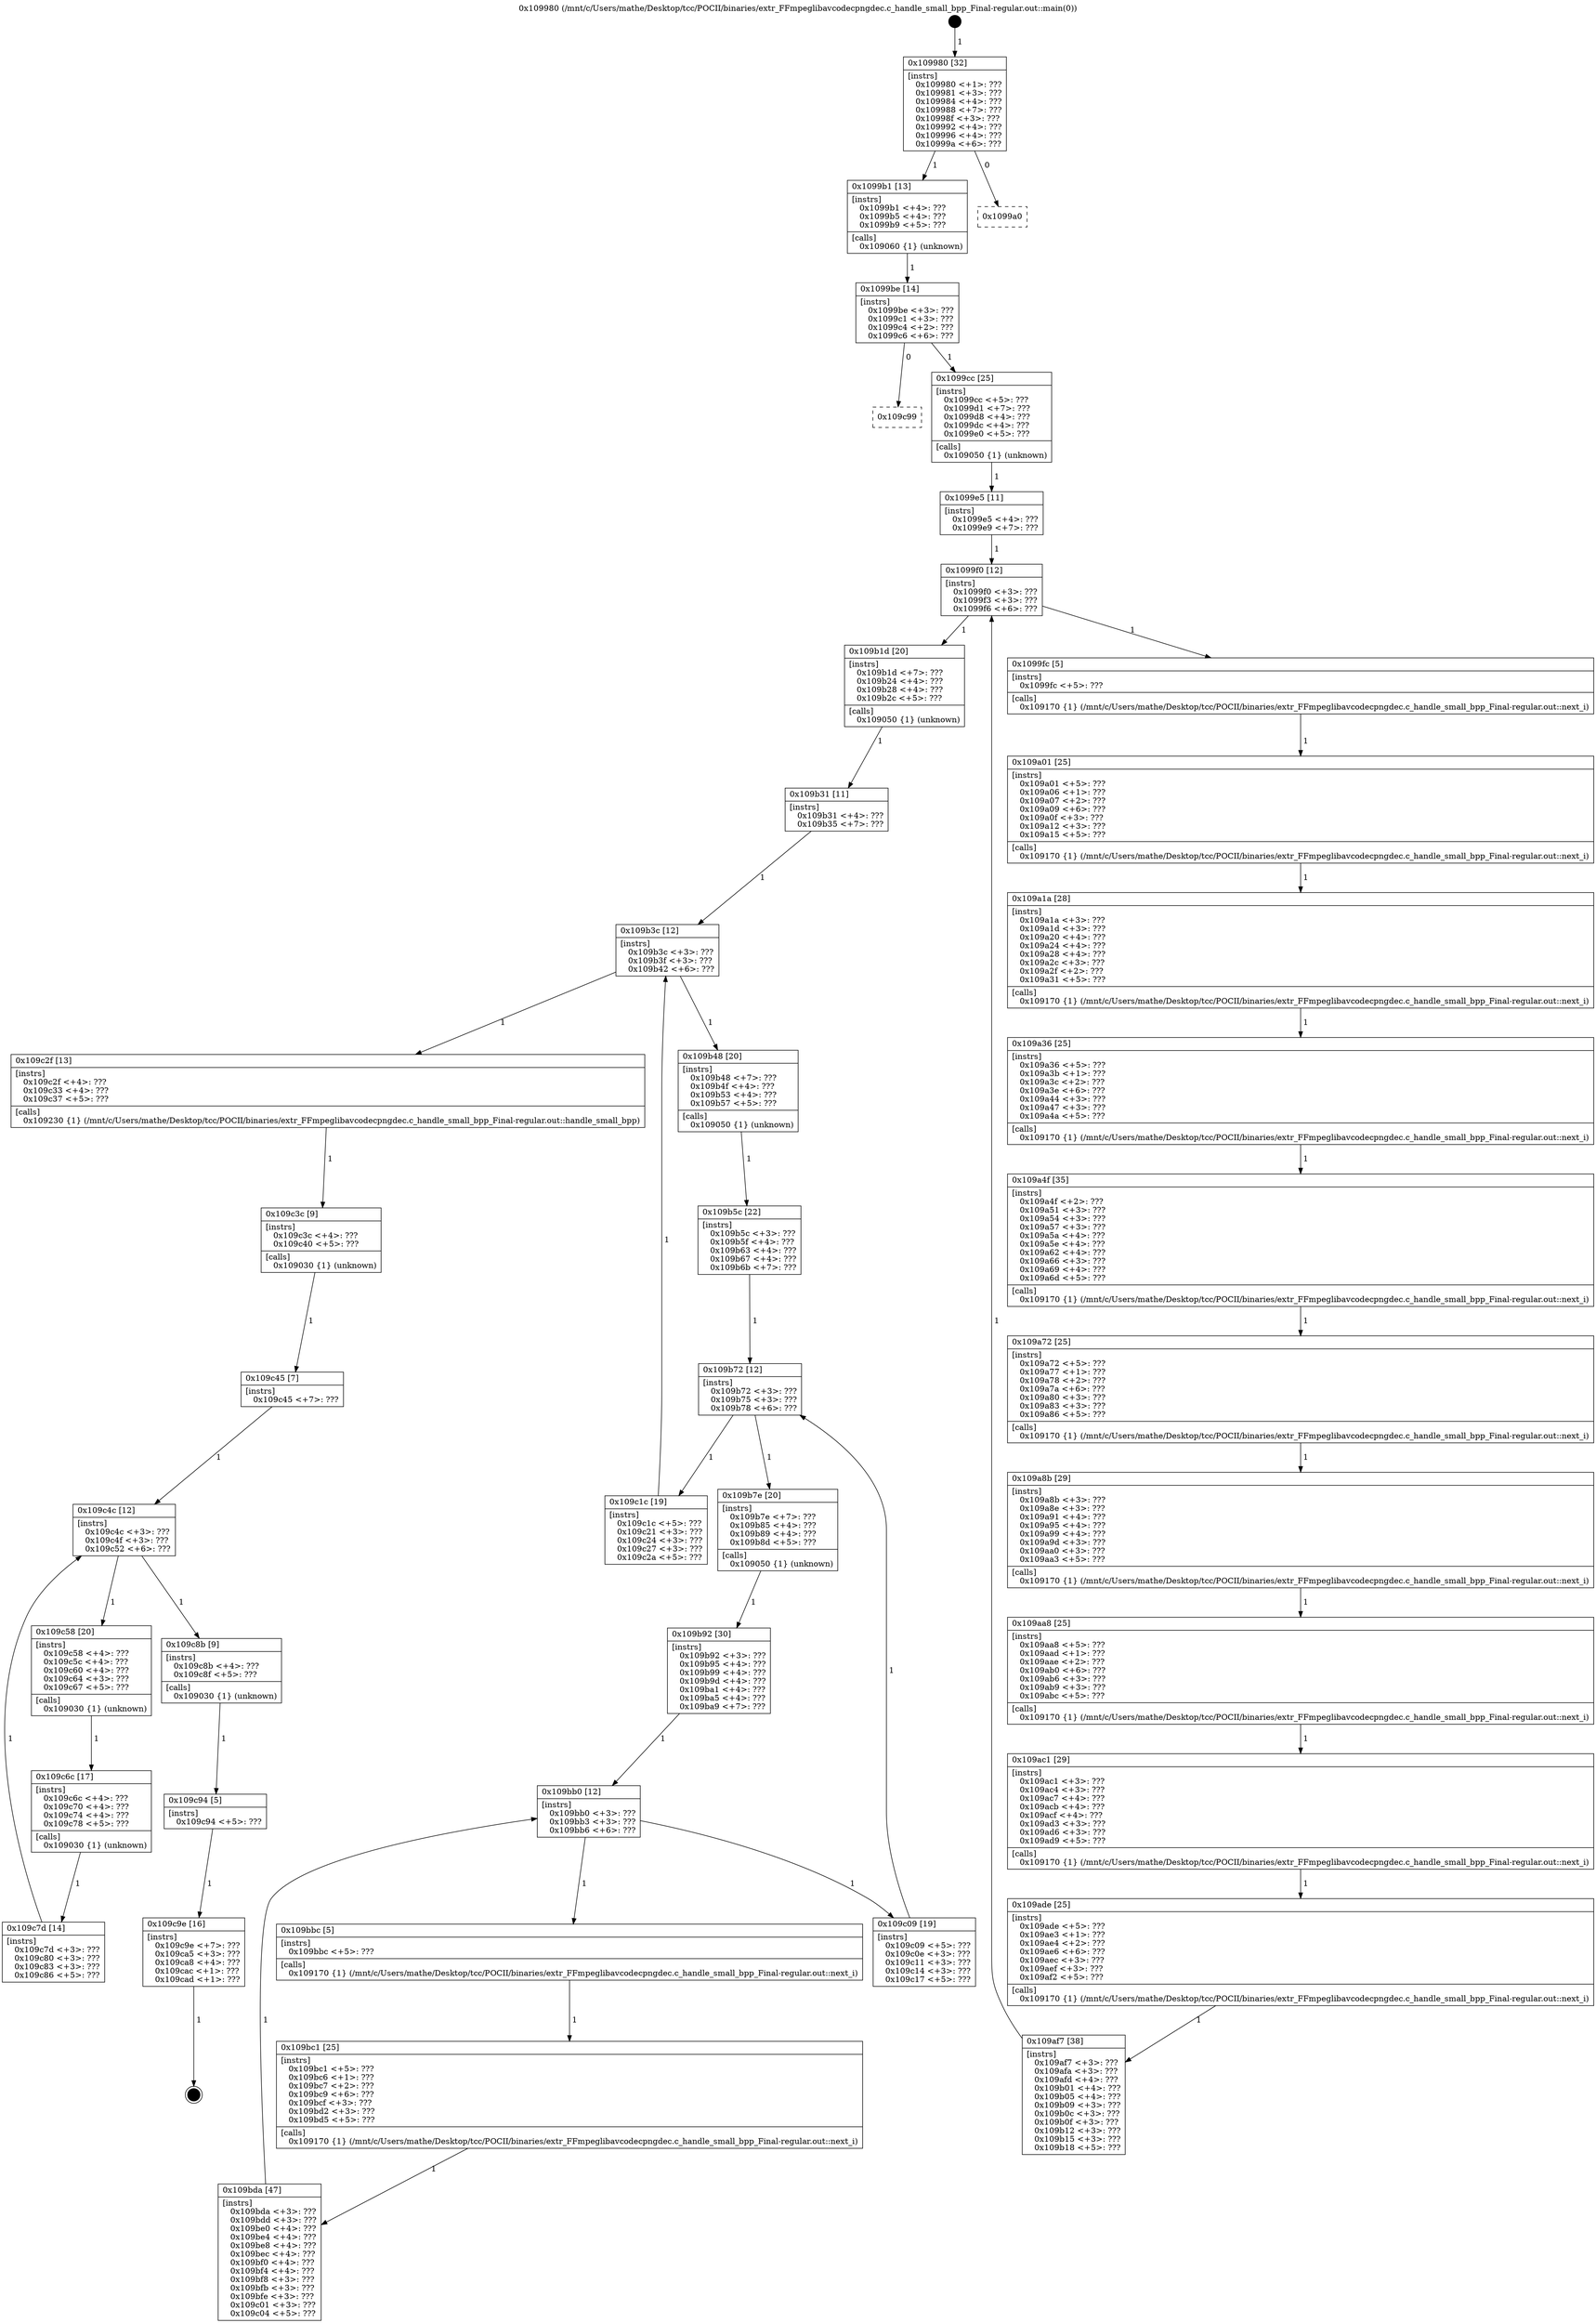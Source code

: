 digraph "0x109980" {
  label = "0x109980 (/mnt/c/Users/mathe/Desktop/tcc/POCII/binaries/extr_FFmpeglibavcodecpngdec.c_handle_small_bpp_Final-regular.out::main(0))"
  labelloc = "t"
  node[shape=record]

  Entry [label="",width=0.3,height=0.3,shape=circle,fillcolor=black,style=filled]
  "0x109980" [label="{
     0x109980 [32]\l
     | [instrs]\l
     &nbsp;&nbsp;0x109980 \<+1\>: ???\l
     &nbsp;&nbsp;0x109981 \<+3\>: ???\l
     &nbsp;&nbsp;0x109984 \<+4\>: ???\l
     &nbsp;&nbsp;0x109988 \<+7\>: ???\l
     &nbsp;&nbsp;0x10998f \<+3\>: ???\l
     &nbsp;&nbsp;0x109992 \<+4\>: ???\l
     &nbsp;&nbsp;0x109996 \<+4\>: ???\l
     &nbsp;&nbsp;0x10999a \<+6\>: ???\l
  }"]
  "0x1099b1" [label="{
     0x1099b1 [13]\l
     | [instrs]\l
     &nbsp;&nbsp;0x1099b1 \<+4\>: ???\l
     &nbsp;&nbsp;0x1099b5 \<+4\>: ???\l
     &nbsp;&nbsp;0x1099b9 \<+5\>: ???\l
     | [calls]\l
     &nbsp;&nbsp;0x109060 \{1\} (unknown)\l
  }"]
  "0x1099a0" [label="{
     0x1099a0\l
  }", style=dashed]
  "0x1099be" [label="{
     0x1099be [14]\l
     | [instrs]\l
     &nbsp;&nbsp;0x1099be \<+3\>: ???\l
     &nbsp;&nbsp;0x1099c1 \<+3\>: ???\l
     &nbsp;&nbsp;0x1099c4 \<+2\>: ???\l
     &nbsp;&nbsp;0x1099c6 \<+6\>: ???\l
  }"]
  "0x109c99" [label="{
     0x109c99\l
  }", style=dashed]
  "0x1099cc" [label="{
     0x1099cc [25]\l
     | [instrs]\l
     &nbsp;&nbsp;0x1099cc \<+5\>: ???\l
     &nbsp;&nbsp;0x1099d1 \<+7\>: ???\l
     &nbsp;&nbsp;0x1099d8 \<+4\>: ???\l
     &nbsp;&nbsp;0x1099dc \<+4\>: ???\l
     &nbsp;&nbsp;0x1099e0 \<+5\>: ???\l
     | [calls]\l
     &nbsp;&nbsp;0x109050 \{1\} (unknown)\l
  }"]
  Exit [label="",width=0.3,height=0.3,shape=circle,fillcolor=black,style=filled,peripheries=2]
  "0x1099f0" [label="{
     0x1099f0 [12]\l
     | [instrs]\l
     &nbsp;&nbsp;0x1099f0 \<+3\>: ???\l
     &nbsp;&nbsp;0x1099f3 \<+3\>: ???\l
     &nbsp;&nbsp;0x1099f6 \<+6\>: ???\l
  }"]
  "0x109b1d" [label="{
     0x109b1d [20]\l
     | [instrs]\l
     &nbsp;&nbsp;0x109b1d \<+7\>: ???\l
     &nbsp;&nbsp;0x109b24 \<+4\>: ???\l
     &nbsp;&nbsp;0x109b28 \<+4\>: ???\l
     &nbsp;&nbsp;0x109b2c \<+5\>: ???\l
     | [calls]\l
     &nbsp;&nbsp;0x109050 \{1\} (unknown)\l
  }"]
  "0x1099fc" [label="{
     0x1099fc [5]\l
     | [instrs]\l
     &nbsp;&nbsp;0x1099fc \<+5\>: ???\l
     | [calls]\l
     &nbsp;&nbsp;0x109170 \{1\} (/mnt/c/Users/mathe/Desktop/tcc/POCII/binaries/extr_FFmpeglibavcodecpngdec.c_handle_small_bpp_Final-regular.out::next_i)\l
  }"]
  "0x109a01" [label="{
     0x109a01 [25]\l
     | [instrs]\l
     &nbsp;&nbsp;0x109a01 \<+5\>: ???\l
     &nbsp;&nbsp;0x109a06 \<+1\>: ???\l
     &nbsp;&nbsp;0x109a07 \<+2\>: ???\l
     &nbsp;&nbsp;0x109a09 \<+6\>: ???\l
     &nbsp;&nbsp;0x109a0f \<+3\>: ???\l
     &nbsp;&nbsp;0x109a12 \<+3\>: ???\l
     &nbsp;&nbsp;0x109a15 \<+5\>: ???\l
     | [calls]\l
     &nbsp;&nbsp;0x109170 \{1\} (/mnt/c/Users/mathe/Desktop/tcc/POCII/binaries/extr_FFmpeglibavcodecpngdec.c_handle_small_bpp_Final-regular.out::next_i)\l
  }"]
  "0x109a1a" [label="{
     0x109a1a [28]\l
     | [instrs]\l
     &nbsp;&nbsp;0x109a1a \<+3\>: ???\l
     &nbsp;&nbsp;0x109a1d \<+3\>: ???\l
     &nbsp;&nbsp;0x109a20 \<+4\>: ???\l
     &nbsp;&nbsp;0x109a24 \<+4\>: ???\l
     &nbsp;&nbsp;0x109a28 \<+4\>: ???\l
     &nbsp;&nbsp;0x109a2c \<+3\>: ???\l
     &nbsp;&nbsp;0x109a2f \<+2\>: ???\l
     &nbsp;&nbsp;0x109a31 \<+5\>: ???\l
     | [calls]\l
     &nbsp;&nbsp;0x109170 \{1\} (/mnt/c/Users/mathe/Desktop/tcc/POCII/binaries/extr_FFmpeglibavcodecpngdec.c_handle_small_bpp_Final-regular.out::next_i)\l
  }"]
  "0x109a36" [label="{
     0x109a36 [25]\l
     | [instrs]\l
     &nbsp;&nbsp;0x109a36 \<+5\>: ???\l
     &nbsp;&nbsp;0x109a3b \<+1\>: ???\l
     &nbsp;&nbsp;0x109a3c \<+2\>: ???\l
     &nbsp;&nbsp;0x109a3e \<+6\>: ???\l
     &nbsp;&nbsp;0x109a44 \<+3\>: ???\l
     &nbsp;&nbsp;0x109a47 \<+3\>: ???\l
     &nbsp;&nbsp;0x109a4a \<+5\>: ???\l
     | [calls]\l
     &nbsp;&nbsp;0x109170 \{1\} (/mnt/c/Users/mathe/Desktop/tcc/POCII/binaries/extr_FFmpeglibavcodecpngdec.c_handle_small_bpp_Final-regular.out::next_i)\l
  }"]
  "0x109a4f" [label="{
     0x109a4f [35]\l
     | [instrs]\l
     &nbsp;&nbsp;0x109a4f \<+2\>: ???\l
     &nbsp;&nbsp;0x109a51 \<+3\>: ???\l
     &nbsp;&nbsp;0x109a54 \<+3\>: ???\l
     &nbsp;&nbsp;0x109a57 \<+3\>: ???\l
     &nbsp;&nbsp;0x109a5a \<+4\>: ???\l
     &nbsp;&nbsp;0x109a5e \<+4\>: ???\l
     &nbsp;&nbsp;0x109a62 \<+4\>: ???\l
     &nbsp;&nbsp;0x109a66 \<+3\>: ???\l
     &nbsp;&nbsp;0x109a69 \<+4\>: ???\l
     &nbsp;&nbsp;0x109a6d \<+5\>: ???\l
     | [calls]\l
     &nbsp;&nbsp;0x109170 \{1\} (/mnt/c/Users/mathe/Desktop/tcc/POCII/binaries/extr_FFmpeglibavcodecpngdec.c_handle_small_bpp_Final-regular.out::next_i)\l
  }"]
  "0x109a72" [label="{
     0x109a72 [25]\l
     | [instrs]\l
     &nbsp;&nbsp;0x109a72 \<+5\>: ???\l
     &nbsp;&nbsp;0x109a77 \<+1\>: ???\l
     &nbsp;&nbsp;0x109a78 \<+2\>: ???\l
     &nbsp;&nbsp;0x109a7a \<+6\>: ???\l
     &nbsp;&nbsp;0x109a80 \<+3\>: ???\l
     &nbsp;&nbsp;0x109a83 \<+3\>: ???\l
     &nbsp;&nbsp;0x109a86 \<+5\>: ???\l
     | [calls]\l
     &nbsp;&nbsp;0x109170 \{1\} (/mnt/c/Users/mathe/Desktop/tcc/POCII/binaries/extr_FFmpeglibavcodecpngdec.c_handle_small_bpp_Final-regular.out::next_i)\l
  }"]
  "0x109a8b" [label="{
     0x109a8b [29]\l
     | [instrs]\l
     &nbsp;&nbsp;0x109a8b \<+3\>: ???\l
     &nbsp;&nbsp;0x109a8e \<+3\>: ???\l
     &nbsp;&nbsp;0x109a91 \<+4\>: ???\l
     &nbsp;&nbsp;0x109a95 \<+4\>: ???\l
     &nbsp;&nbsp;0x109a99 \<+4\>: ???\l
     &nbsp;&nbsp;0x109a9d \<+3\>: ???\l
     &nbsp;&nbsp;0x109aa0 \<+3\>: ???\l
     &nbsp;&nbsp;0x109aa3 \<+5\>: ???\l
     | [calls]\l
     &nbsp;&nbsp;0x109170 \{1\} (/mnt/c/Users/mathe/Desktop/tcc/POCII/binaries/extr_FFmpeglibavcodecpngdec.c_handle_small_bpp_Final-regular.out::next_i)\l
  }"]
  "0x109aa8" [label="{
     0x109aa8 [25]\l
     | [instrs]\l
     &nbsp;&nbsp;0x109aa8 \<+5\>: ???\l
     &nbsp;&nbsp;0x109aad \<+1\>: ???\l
     &nbsp;&nbsp;0x109aae \<+2\>: ???\l
     &nbsp;&nbsp;0x109ab0 \<+6\>: ???\l
     &nbsp;&nbsp;0x109ab6 \<+3\>: ???\l
     &nbsp;&nbsp;0x109ab9 \<+3\>: ???\l
     &nbsp;&nbsp;0x109abc \<+5\>: ???\l
     | [calls]\l
     &nbsp;&nbsp;0x109170 \{1\} (/mnt/c/Users/mathe/Desktop/tcc/POCII/binaries/extr_FFmpeglibavcodecpngdec.c_handle_small_bpp_Final-regular.out::next_i)\l
  }"]
  "0x109ac1" [label="{
     0x109ac1 [29]\l
     | [instrs]\l
     &nbsp;&nbsp;0x109ac1 \<+3\>: ???\l
     &nbsp;&nbsp;0x109ac4 \<+3\>: ???\l
     &nbsp;&nbsp;0x109ac7 \<+4\>: ???\l
     &nbsp;&nbsp;0x109acb \<+4\>: ???\l
     &nbsp;&nbsp;0x109acf \<+4\>: ???\l
     &nbsp;&nbsp;0x109ad3 \<+3\>: ???\l
     &nbsp;&nbsp;0x109ad6 \<+3\>: ???\l
     &nbsp;&nbsp;0x109ad9 \<+5\>: ???\l
     | [calls]\l
     &nbsp;&nbsp;0x109170 \{1\} (/mnt/c/Users/mathe/Desktop/tcc/POCII/binaries/extr_FFmpeglibavcodecpngdec.c_handle_small_bpp_Final-regular.out::next_i)\l
  }"]
  "0x109ade" [label="{
     0x109ade [25]\l
     | [instrs]\l
     &nbsp;&nbsp;0x109ade \<+5\>: ???\l
     &nbsp;&nbsp;0x109ae3 \<+1\>: ???\l
     &nbsp;&nbsp;0x109ae4 \<+2\>: ???\l
     &nbsp;&nbsp;0x109ae6 \<+6\>: ???\l
     &nbsp;&nbsp;0x109aec \<+3\>: ???\l
     &nbsp;&nbsp;0x109aef \<+3\>: ???\l
     &nbsp;&nbsp;0x109af2 \<+5\>: ???\l
     | [calls]\l
     &nbsp;&nbsp;0x109170 \{1\} (/mnt/c/Users/mathe/Desktop/tcc/POCII/binaries/extr_FFmpeglibavcodecpngdec.c_handle_small_bpp_Final-regular.out::next_i)\l
  }"]
  "0x109af7" [label="{
     0x109af7 [38]\l
     | [instrs]\l
     &nbsp;&nbsp;0x109af7 \<+3\>: ???\l
     &nbsp;&nbsp;0x109afa \<+3\>: ???\l
     &nbsp;&nbsp;0x109afd \<+4\>: ???\l
     &nbsp;&nbsp;0x109b01 \<+4\>: ???\l
     &nbsp;&nbsp;0x109b05 \<+4\>: ???\l
     &nbsp;&nbsp;0x109b09 \<+3\>: ???\l
     &nbsp;&nbsp;0x109b0c \<+3\>: ???\l
     &nbsp;&nbsp;0x109b0f \<+3\>: ???\l
     &nbsp;&nbsp;0x109b12 \<+3\>: ???\l
     &nbsp;&nbsp;0x109b15 \<+3\>: ???\l
     &nbsp;&nbsp;0x109b18 \<+5\>: ???\l
  }"]
  "0x1099e5" [label="{
     0x1099e5 [11]\l
     | [instrs]\l
     &nbsp;&nbsp;0x1099e5 \<+4\>: ???\l
     &nbsp;&nbsp;0x1099e9 \<+7\>: ???\l
  }"]
  "0x109b3c" [label="{
     0x109b3c [12]\l
     | [instrs]\l
     &nbsp;&nbsp;0x109b3c \<+3\>: ???\l
     &nbsp;&nbsp;0x109b3f \<+3\>: ???\l
     &nbsp;&nbsp;0x109b42 \<+6\>: ???\l
  }"]
  "0x109c2f" [label="{
     0x109c2f [13]\l
     | [instrs]\l
     &nbsp;&nbsp;0x109c2f \<+4\>: ???\l
     &nbsp;&nbsp;0x109c33 \<+4\>: ???\l
     &nbsp;&nbsp;0x109c37 \<+5\>: ???\l
     | [calls]\l
     &nbsp;&nbsp;0x109230 \{1\} (/mnt/c/Users/mathe/Desktop/tcc/POCII/binaries/extr_FFmpeglibavcodecpngdec.c_handle_small_bpp_Final-regular.out::handle_small_bpp)\l
  }"]
  "0x109b48" [label="{
     0x109b48 [20]\l
     | [instrs]\l
     &nbsp;&nbsp;0x109b48 \<+7\>: ???\l
     &nbsp;&nbsp;0x109b4f \<+4\>: ???\l
     &nbsp;&nbsp;0x109b53 \<+4\>: ???\l
     &nbsp;&nbsp;0x109b57 \<+5\>: ???\l
     | [calls]\l
     &nbsp;&nbsp;0x109050 \{1\} (unknown)\l
  }"]
  "0x109b72" [label="{
     0x109b72 [12]\l
     | [instrs]\l
     &nbsp;&nbsp;0x109b72 \<+3\>: ???\l
     &nbsp;&nbsp;0x109b75 \<+3\>: ???\l
     &nbsp;&nbsp;0x109b78 \<+6\>: ???\l
  }"]
  "0x109c1c" [label="{
     0x109c1c [19]\l
     | [instrs]\l
     &nbsp;&nbsp;0x109c1c \<+5\>: ???\l
     &nbsp;&nbsp;0x109c21 \<+3\>: ???\l
     &nbsp;&nbsp;0x109c24 \<+3\>: ???\l
     &nbsp;&nbsp;0x109c27 \<+3\>: ???\l
     &nbsp;&nbsp;0x109c2a \<+5\>: ???\l
  }"]
  "0x109b7e" [label="{
     0x109b7e [20]\l
     | [instrs]\l
     &nbsp;&nbsp;0x109b7e \<+7\>: ???\l
     &nbsp;&nbsp;0x109b85 \<+4\>: ???\l
     &nbsp;&nbsp;0x109b89 \<+4\>: ???\l
     &nbsp;&nbsp;0x109b8d \<+5\>: ???\l
     | [calls]\l
     &nbsp;&nbsp;0x109050 \{1\} (unknown)\l
  }"]
  "0x109bb0" [label="{
     0x109bb0 [12]\l
     | [instrs]\l
     &nbsp;&nbsp;0x109bb0 \<+3\>: ???\l
     &nbsp;&nbsp;0x109bb3 \<+3\>: ???\l
     &nbsp;&nbsp;0x109bb6 \<+6\>: ???\l
  }"]
  "0x109c09" [label="{
     0x109c09 [19]\l
     | [instrs]\l
     &nbsp;&nbsp;0x109c09 \<+5\>: ???\l
     &nbsp;&nbsp;0x109c0e \<+3\>: ???\l
     &nbsp;&nbsp;0x109c11 \<+3\>: ???\l
     &nbsp;&nbsp;0x109c14 \<+3\>: ???\l
     &nbsp;&nbsp;0x109c17 \<+5\>: ???\l
  }"]
  "0x109bbc" [label="{
     0x109bbc [5]\l
     | [instrs]\l
     &nbsp;&nbsp;0x109bbc \<+5\>: ???\l
     | [calls]\l
     &nbsp;&nbsp;0x109170 \{1\} (/mnt/c/Users/mathe/Desktop/tcc/POCII/binaries/extr_FFmpeglibavcodecpngdec.c_handle_small_bpp_Final-regular.out::next_i)\l
  }"]
  "0x109bc1" [label="{
     0x109bc1 [25]\l
     | [instrs]\l
     &nbsp;&nbsp;0x109bc1 \<+5\>: ???\l
     &nbsp;&nbsp;0x109bc6 \<+1\>: ???\l
     &nbsp;&nbsp;0x109bc7 \<+2\>: ???\l
     &nbsp;&nbsp;0x109bc9 \<+6\>: ???\l
     &nbsp;&nbsp;0x109bcf \<+3\>: ???\l
     &nbsp;&nbsp;0x109bd2 \<+3\>: ???\l
     &nbsp;&nbsp;0x109bd5 \<+5\>: ???\l
     | [calls]\l
     &nbsp;&nbsp;0x109170 \{1\} (/mnt/c/Users/mathe/Desktop/tcc/POCII/binaries/extr_FFmpeglibavcodecpngdec.c_handle_small_bpp_Final-regular.out::next_i)\l
  }"]
  "0x109bda" [label="{
     0x109bda [47]\l
     | [instrs]\l
     &nbsp;&nbsp;0x109bda \<+3\>: ???\l
     &nbsp;&nbsp;0x109bdd \<+3\>: ???\l
     &nbsp;&nbsp;0x109be0 \<+4\>: ???\l
     &nbsp;&nbsp;0x109be4 \<+4\>: ???\l
     &nbsp;&nbsp;0x109be8 \<+4\>: ???\l
     &nbsp;&nbsp;0x109bec \<+4\>: ???\l
     &nbsp;&nbsp;0x109bf0 \<+4\>: ???\l
     &nbsp;&nbsp;0x109bf4 \<+4\>: ???\l
     &nbsp;&nbsp;0x109bf8 \<+3\>: ???\l
     &nbsp;&nbsp;0x109bfb \<+3\>: ???\l
     &nbsp;&nbsp;0x109bfe \<+3\>: ???\l
     &nbsp;&nbsp;0x109c01 \<+3\>: ???\l
     &nbsp;&nbsp;0x109c04 \<+5\>: ???\l
  }"]
  "0x109b92" [label="{
     0x109b92 [30]\l
     | [instrs]\l
     &nbsp;&nbsp;0x109b92 \<+3\>: ???\l
     &nbsp;&nbsp;0x109b95 \<+4\>: ???\l
     &nbsp;&nbsp;0x109b99 \<+4\>: ???\l
     &nbsp;&nbsp;0x109b9d \<+4\>: ???\l
     &nbsp;&nbsp;0x109ba1 \<+4\>: ???\l
     &nbsp;&nbsp;0x109ba5 \<+4\>: ???\l
     &nbsp;&nbsp;0x109ba9 \<+7\>: ???\l
  }"]
  "0x109c9e" [label="{
     0x109c9e [16]\l
     | [instrs]\l
     &nbsp;&nbsp;0x109c9e \<+7\>: ???\l
     &nbsp;&nbsp;0x109ca5 \<+3\>: ???\l
     &nbsp;&nbsp;0x109ca8 \<+4\>: ???\l
     &nbsp;&nbsp;0x109cac \<+1\>: ???\l
     &nbsp;&nbsp;0x109cad \<+1\>: ???\l
  }"]
  "0x109b5c" [label="{
     0x109b5c [22]\l
     | [instrs]\l
     &nbsp;&nbsp;0x109b5c \<+3\>: ???\l
     &nbsp;&nbsp;0x109b5f \<+4\>: ???\l
     &nbsp;&nbsp;0x109b63 \<+4\>: ???\l
     &nbsp;&nbsp;0x109b67 \<+4\>: ???\l
     &nbsp;&nbsp;0x109b6b \<+7\>: ???\l
  }"]
  "0x109c94" [label="{
     0x109c94 [5]\l
     | [instrs]\l
     &nbsp;&nbsp;0x109c94 \<+5\>: ???\l
  }"]
  "0x109b31" [label="{
     0x109b31 [11]\l
     | [instrs]\l
     &nbsp;&nbsp;0x109b31 \<+4\>: ???\l
     &nbsp;&nbsp;0x109b35 \<+7\>: ???\l
  }"]
  "0x109c3c" [label="{
     0x109c3c [9]\l
     | [instrs]\l
     &nbsp;&nbsp;0x109c3c \<+4\>: ???\l
     &nbsp;&nbsp;0x109c40 \<+5\>: ???\l
     | [calls]\l
     &nbsp;&nbsp;0x109030 \{1\} (unknown)\l
  }"]
  "0x109c4c" [label="{
     0x109c4c [12]\l
     | [instrs]\l
     &nbsp;&nbsp;0x109c4c \<+3\>: ???\l
     &nbsp;&nbsp;0x109c4f \<+3\>: ???\l
     &nbsp;&nbsp;0x109c52 \<+6\>: ???\l
  }"]
  "0x109c8b" [label="{
     0x109c8b [9]\l
     | [instrs]\l
     &nbsp;&nbsp;0x109c8b \<+4\>: ???\l
     &nbsp;&nbsp;0x109c8f \<+5\>: ???\l
     | [calls]\l
     &nbsp;&nbsp;0x109030 \{1\} (unknown)\l
  }"]
  "0x109c58" [label="{
     0x109c58 [20]\l
     | [instrs]\l
     &nbsp;&nbsp;0x109c58 \<+4\>: ???\l
     &nbsp;&nbsp;0x109c5c \<+4\>: ???\l
     &nbsp;&nbsp;0x109c60 \<+4\>: ???\l
     &nbsp;&nbsp;0x109c64 \<+3\>: ???\l
     &nbsp;&nbsp;0x109c67 \<+5\>: ???\l
     | [calls]\l
     &nbsp;&nbsp;0x109030 \{1\} (unknown)\l
  }"]
  "0x109c6c" [label="{
     0x109c6c [17]\l
     | [instrs]\l
     &nbsp;&nbsp;0x109c6c \<+4\>: ???\l
     &nbsp;&nbsp;0x109c70 \<+4\>: ???\l
     &nbsp;&nbsp;0x109c74 \<+4\>: ???\l
     &nbsp;&nbsp;0x109c78 \<+5\>: ???\l
     | [calls]\l
     &nbsp;&nbsp;0x109030 \{1\} (unknown)\l
  }"]
  "0x109c7d" [label="{
     0x109c7d [14]\l
     | [instrs]\l
     &nbsp;&nbsp;0x109c7d \<+3\>: ???\l
     &nbsp;&nbsp;0x109c80 \<+3\>: ???\l
     &nbsp;&nbsp;0x109c83 \<+3\>: ???\l
     &nbsp;&nbsp;0x109c86 \<+5\>: ???\l
  }"]
  "0x109c45" [label="{
     0x109c45 [7]\l
     | [instrs]\l
     &nbsp;&nbsp;0x109c45 \<+7\>: ???\l
  }"]
  Entry -> "0x109980" [label=" 1"]
  "0x109980" -> "0x1099b1" [label=" 1"]
  "0x109980" -> "0x1099a0" [label=" 0"]
  "0x1099b1" -> "0x1099be" [label=" 1"]
  "0x1099be" -> "0x109c99" [label=" 0"]
  "0x1099be" -> "0x1099cc" [label=" 1"]
  "0x109c9e" -> Exit [label=" 1"]
  "0x1099cc" -> "0x1099e5" [label=" 1"]
  "0x1099f0" -> "0x109b1d" [label=" 1"]
  "0x1099f0" -> "0x1099fc" [label=" 1"]
  "0x1099fc" -> "0x109a01" [label=" 1"]
  "0x109a01" -> "0x109a1a" [label=" 1"]
  "0x109a1a" -> "0x109a36" [label=" 1"]
  "0x109a36" -> "0x109a4f" [label=" 1"]
  "0x109a4f" -> "0x109a72" [label=" 1"]
  "0x109a72" -> "0x109a8b" [label=" 1"]
  "0x109a8b" -> "0x109aa8" [label=" 1"]
  "0x109aa8" -> "0x109ac1" [label=" 1"]
  "0x109ac1" -> "0x109ade" [label=" 1"]
  "0x109ade" -> "0x109af7" [label=" 1"]
  "0x1099e5" -> "0x1099f0" [label=" 1"]
  "0x109af7" -> "0x1099f0" [label=" 1"]
  "0x109b1d" -> "0x109b31" [label=" 1"]
  "0x109b3c" -> "0x109c2f" [label=" 1"]
  "0x109b3c" -> "0x109b48" [label=" 1"]
  "0x109b48" -> "0x109b5c" [label=" 1"]
  "0x109b72" -> "0x109c1c" [label=" 1"]
  "0x109b72" -> "0x109b7e" [label=" 1"]
  "0x109b7e" -> "0x109b92" [label=" 1"]
  "0x109bb0" -> "0x109c09" [label=" 1"]
  "0x109bb0" -> "0x109bbc" [label=" 1"]
  "0x109bbc" -> "0x109bc1" [label=" 1"]
  "0x109bc1" -> "0x109bda" [label=" 1"]
  "0x109b92" -> "0x109bb0" [label=" 1"]
  "0x109bda" -> "0x109bb0" [label=" 1"]
  "0x109c94" -> "0x109c9e" [label=" 1"]
  "0x109b5c" -> "0x109b72" [label=" 1"]
  "0x109c09" -> "0x109b72" [label=" 1"]
  "0x109c8b" -> "0x109c94" [label=" 1"]
  "0x109b31" -> "0x109b3c" [label=" 1"]
  "0x109c1c" -> "0x109b3c" [label=" 1"]
  "0x109c2f" -> "0x109c3c" [label=" 1"]
  "0x109c3c" -> "0x109c45" [label=" 1"]
  "0x109c4c" -> "0x109c8b" [label=" 1"]
  "0x109c4c" -> "0x109c58" [label=" 1"]
  "0x109c58" -> "0x109c6c" [label=" 1"]
  "0x109c6c" -> "0x109c7d" [label=" 1"]
  "0x109c45" -> "0x109c4c" [label=" 1"]
  "0x109c7d" -> "0x109c4c" [label=" 1"]
}

